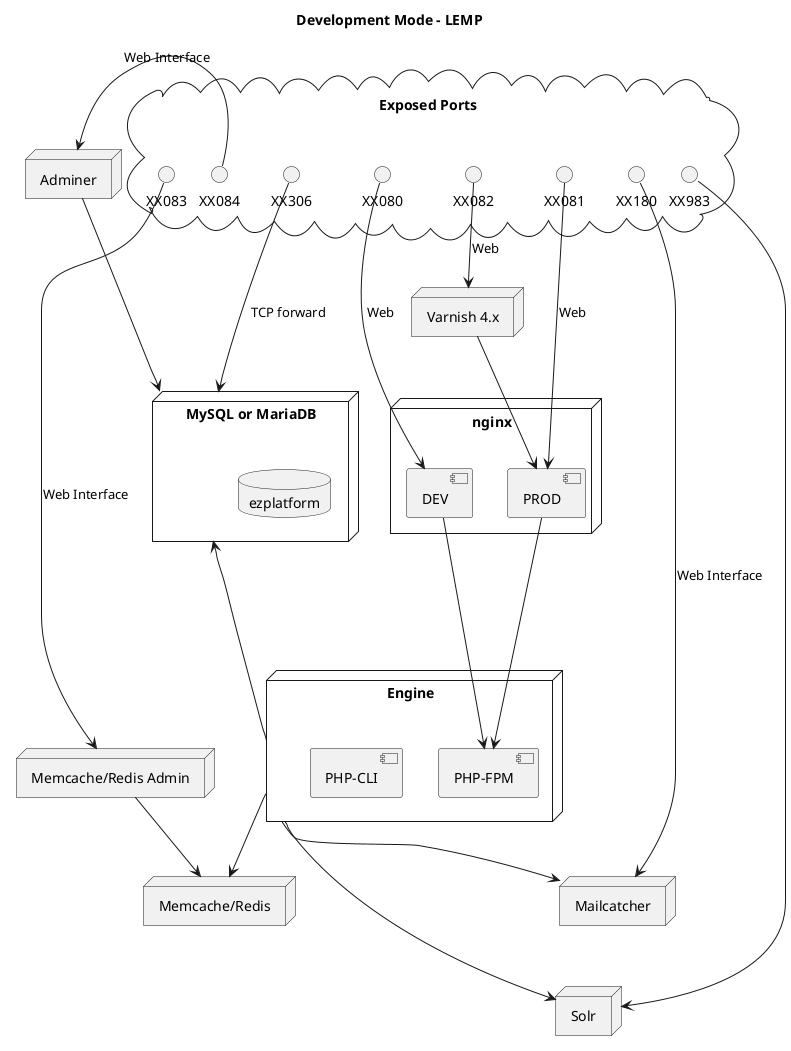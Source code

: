@startuml

title "Development Mode - LEMP"

cloud "Exposed Ports" {
    () XX080 as SymfonyDevModePort
    () XX081 as SymfonyProdModePort
    () XX082 as SymfonyProdModeVarnishPort

    () XX083 as MemcacheAdminPort
    () XX983 as SorlPort
    () XX084 as DatabaseAdminPort
    () XX306 as DatabaseEnginePort
    () XX180 as MailcatcherPort
}

node "nginx" {
    [PROD]
    [DEV]
    }

node "Engine" as engine {
    [PHP-FPM] as PhpFPM
    [PHP-CLI] as PhpCli
}

node "MySQL or MariaDB" as db {
    database "ezplatform" as StandardDB
}

node "Memcache/Redis" as appcache {
}

node "Varnish 4.x" as varnish {
}

node "Memcache/Redis Admin" as memcacheadmin {
}

node "Mailcatcher" as mailcatcher {
}

node "Adminer" as dbadmin {
}

node "Solr" as solr {
}

MemcacheAdminPort -> memcacheadmin: Web Interface
DatabaseEnginePort ---> db: TCP forward
MailcatcherPort -> mailcatcher: Web Interface
DatabaseAdminPort -> dbadmin: Web Interface
SorlPort -> solr

SymfonyDevModePort --> DEV: Web
SymfonyProdModePort --> PROD: Web
SymfonyProdModeVarnishPort --> varnish: Web
varnish --> PROD

DEV --> PhpFPM
PROD --> PhpFPM

engine -up--> db
engine --> appcache
engine --> mailcatcher
engine ---> solr

memcacheadmin --> appcache
dbadmin --> db

@enduml
